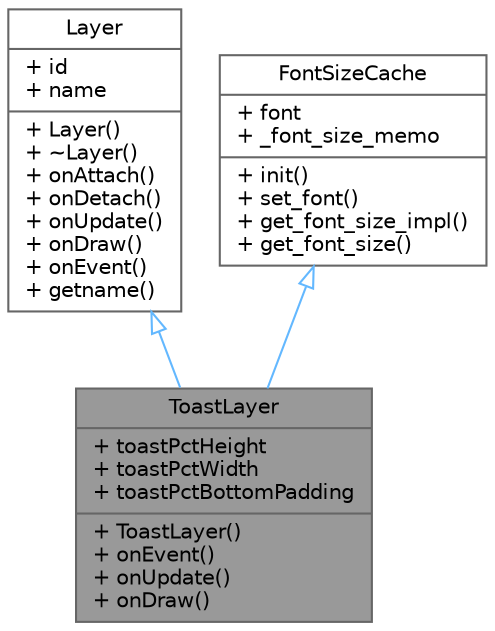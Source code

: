 digraph "ToastLayer"
{
 // LATEX_PDF_SIZE
  bgcolor="transparent";
  edge [fontname=Helvetica,fontsize=10,labelfontname=Helvetica,labelfontsize=10];
  node [fontname=Helvetica,fontsize=10,shape=box,height=0.2,width=0.4];
  Node1 [shape=record,label="{ToastLayer\n|+ toastPctHeight\l+ toastPctWidth\l+ toastPctBottomPadding\l|+ ToastLayer()\l+ onEvent()\l+ onUpdate()\l+ onDraw()\l}",height=0.2,width=0.4,color="gray40", fillcolor="grey60", style="filled", fontcolor="black",tooltip=" "];
  Node2 -> Node1 [dir="back",color="steelblue1",style="solid",arrowtail="onormal"];
  Node2 [shape=record,label="{Layer\n|+ id\l+ name\l|+ Layer()\l+ ~Layer()\l+ onAttach()\l+ onDetach()\l+ onUpdate()\l+ onDraw()\l+ onEvent()\l+ getname()\l}",height=0.2,width=0.4,color="gray40", fillcolor="white", style="filled",URL="$db/dfc/struct_layer.html",tooltip=" "];
  Node3 -> Node1 [dir="back",color="steelblue1",style="solid",arrowtail="onormal"];
  Node3 [shape=record,label="{FontSizeCache\n|+ font\l+ _font_size_memo\l|+ init()\l+ set_font()\l+ get_font_size_impl()\l+ get_font_size()\l}",height=0.2,width=0.4,color="gray40", fillcolor="white", style="filled",URL="$d3/d9d/struct_font_size_cache.html",tooltip=" "];
}
